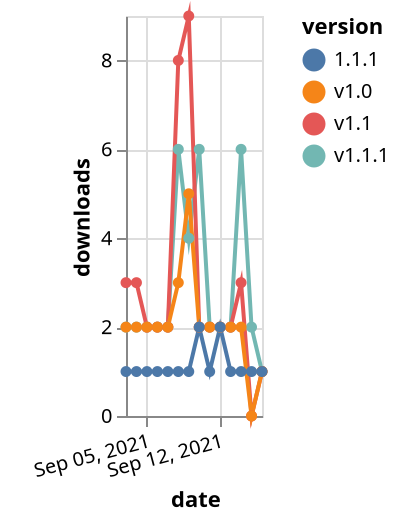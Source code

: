 {"$schema": "https://vega.github.io/schema/vega-lite/v5.json", "description": "A simple bar chart with embedded data.", "data": {"values": [{"date": "2021-09-03", "total": 3810, "delta": 2, "version": "v1.1.1"}, {"date": "2021-09-04", "total": 3812, "delta": 2, "version": "v1.1.1"}, {"date": "2021-09-05", "total": 3814, "delta": 2, "version": "v1.1.1"}, {"date": "2021-09-06", "total": 3816, "delta": 2, "version": "v1.1.1"}, {"date": "2021-09-07", "total": 3818, "delta": 2, "version": "v1.1.1"}, {"date": "2021-09-08", "total": 3824, "delta": 6, "version": "v1.1.1"}, {"date": "2021-09-09", "total": 3828, "delta": 4, "version": "v1.1.1"}, {"date": "2021-09-10", "total": 3834, "delta": 6, "version": "v1.1.1"}, {"date": "2021-09-11", "total": 3836, "delta": 2, "version": "v1.1.1"}, {"date": "2021-09-12", "total": 3838, "delta": 2, "version": "v1.1.1"}, {"date": "2021-09-13", "total": 3840, "delta": 2, "version": "v1.1.1"}, {"date": "2021-09-14", "total": 3846, "delta": 6, "version": "v1.1.1"}, {"date": "2021-09-15", "total": 3848, "delta": 2, "version": "v1.1.1"}, {"date": "2021-09-16", "total": 3849, "delta": 1, "version": "v1.1.1"}, {"date": "2021-09-03", "total": 5528, "delta": 3, "version": "v1.1"}, {"date": "2021-09-04", "total": 5531, "delta": 3, "version": "v1.1"}, {"date": "2021-09-05", "total": 5533, "delta": 2, "version": "v1.1"}, {"date": "2021-09-06", "total": 5535, "delta": 2, "version": "v1.1"}, {"date": "2021-09-07", "total": 5537, "delta": 2, "version": "v1.1"}, {"date": "2021-09-08", "total": 5545, "delta": 8, "version": "v1.1"}, {"date": "2021-09-09", "total": 5554, "delta": 9, "version": "v1.1"}, {"date": "2021-09-10", "total": 5556, "delta": 2, "version": "v1.1"}, {"date": "2021-09-11", "total": 5558, "delta": 2, "version": "v1.1"}, {"date": "2021-09-12", "total": 5560, "delta": 2, "version": "v1.1"}, {"date": "2021-09-13", "total": 5562, "delta": 2, "version": "v1.1"}, {"date": "2021-09-14", "total": 5565, "delta": 3, "version": "v1.1"}, {"date": "2021-09-15", "total": 5565, "delta": 0, "version": "v1.1"}, {"date": "2021-09-16", "total": 5566, "delta": 1, "version": "v1.1"}, {"date": "2021-09-03", "total": 3354, "delta": 2, "version": "v1.0"}, {"date": "2021-09-04", "total": 3356, "delta": 2, "version": "v1.0"}, {"date": "2021-09-05", "total": 3358, "delta": 2, "version": "v1.0"}, {"date": "2021-09-06", "total": 3360, "delta": 2, "version": "v1.0"}, {"date": "2021-09-07", "total": 3362, "delta": 2, "version": "v1.0"}, {"date": "2021-09-08", "total": 3365, "delta": 3, "version": "v1.0"}, {"date": "2021-09-09", "total": 3370, "delta": 5, "version": "v1.0"}, {"date": "2021-09-10", "total": 3372, "delta": 2, "version": "v1.0"}, {"date": "2021-09-11", "total": 3374, "delta": 2, "version": "v1.0"}, {"date": "2021-09-12", "total": 3376, "delta": 2, "version": "v1.0"}, {"date": "2021-09-13", "total": 3378, "delta": 2, "version": "v1.0"}, {"date": "2021-09-14", "total": 3380, "delta": 2, "version": "v1.0"}, {"date": "2021-09-15", "total": 3380, "delta": 0, "version": "v1.0"}, {"date": "2021-09-16", "total": 3381, "delta": 1, "version": "v1.0"}, {"date": "2021-09-03", "total": 168, "delta": 1, "version": "1.1.1"}, {"date": "2021-09-04", "total": 169, "delta": 1, "version": "1.1.1"}, {"date": "2021-09-05", "total": 170, "delta": 1, "version": "1.1.1"}, {"date": "2021-09-06", "total": 171, "delta": 1, "version": "1.1.1"}, {"date": "2021-09-07", "total": 172, "delta": 1, "version": "1.1.1"}, {"date": "2021-09-08", "total": 173, "delta": 1, "version": "1.1.1"}, {"date": "2021-09-09", "total": 174, "delta": 1, "version": "1.1.1"}, {"date": "2021-09-10", "total": 176, "delta": 2, "version": "1.1.1"}, {"date": "2021-09-11", "total": 177, "delta": 1, "version": "1.1.1"}, {"date": "2021-09-12", "total": 179, "delta": 2, "version": "1.1.1"}, {"date": "2021-09-13", "total": 180, "delta": 1, "version": "1.1.1"}, {"date": "2021-09-14", "total": 181, "delta": 1, "version": "1.1.1"}, {"date": "2021-09-15", "total": 182, "delta": 1, "version": "1.1.1"}, {"date": "2021-09-16", "total": 183, "delta": 1, "version": "1.1.1"}]}, "width": "container", "mark": {"type": "line", "point": {"filled": true}}, "encoding": {"x": {"field": "date", "type": "temporal", "timeUnit": "yearmonthdate", "title": "date", "axis": {"labelAngle": -15}}, "y": {"field": "delta", "type": "quantitative", "title": "downloads"}, "color": {"field": "version", "type": "nominal"}, "tooltip": {"field": "delta"}}}
